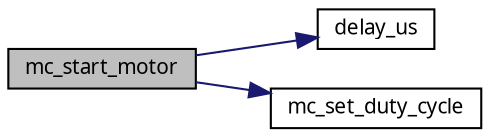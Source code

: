 digraph G
{
  edge [fontname="FreeSans.ttf",fontsize=10,labelfontname="FreeSans.ttf",labelfontsize=10];
  node [fontname="FreeSans.ttf",fontsize=10,shape=record];
  rankdir=LR;
  Node1 [label="mc_start_motor",height=0.2,width=0.4,color="black", fillcolor="grey75", style="filled" fontcolor="black"];
  Node1 -> Node2 [color="midnightblue",fontsize=10,style="solid",fontname="FreeSans.ttf"];
  Node2 [label="delay_us",height=0.2,width=0.4,color="black", fillcolor="white", style="filled",URL="$mc__control_8c.html#40beb3300dc6f6972acf9068bec4c7cf",tooltip="This function generates a delay used during startup."];
  Node1 -> Node3 [color="midnightblue",fontsize=10,style="solid",fontname="FreeSans.ttf"];
  Node3 [label="mc_set_duty_cycle",height=0.2,width=0.4,color="black", fillcolor="white", style="filled",URL="$mc__control_8c.html#b9649ab2c1b8706d8cdfb2ce2b42c90c",tooltip="This function set duty cycle."];
}
